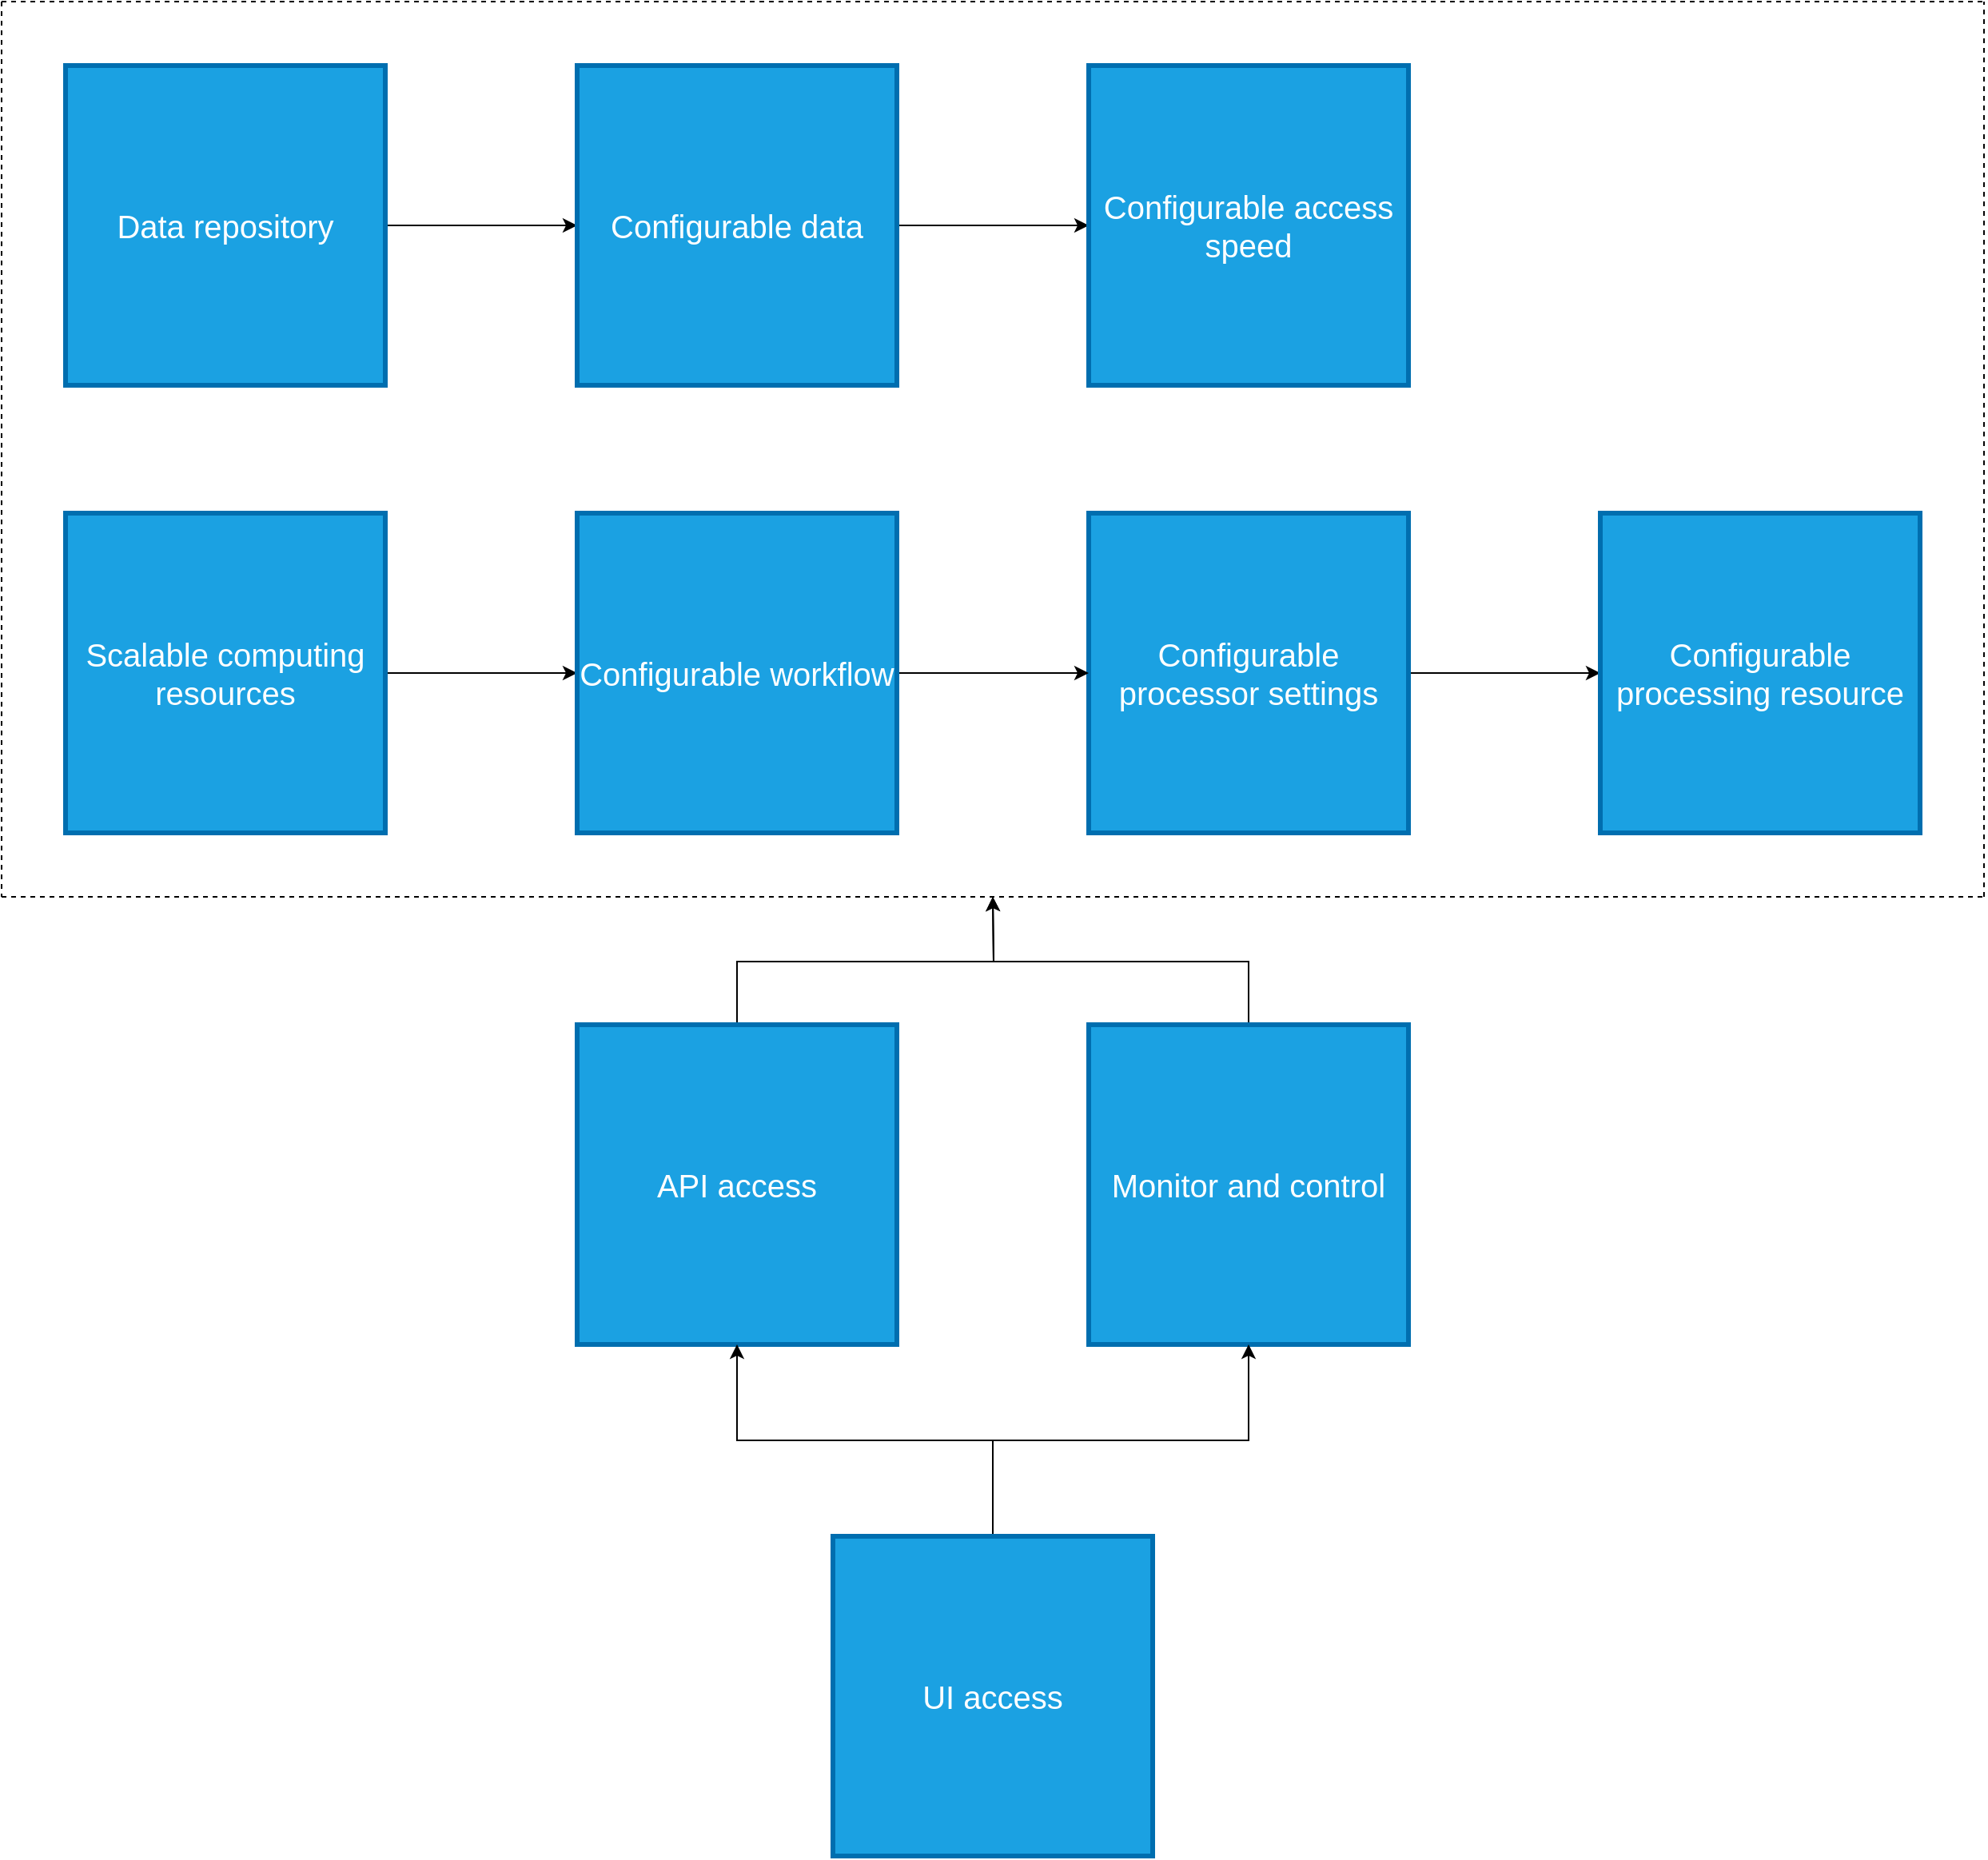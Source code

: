 <mxfile version="16.6.4" type="github">
  <diagram id="sj-XE4Cm2pRCznSdHIyn" name="Page-1">
    <mxGraphModel dx="1422" dy="765" grid="1" gridSize="10" guides="1" tooltips="1" connect="1" arrows="1" fold="1" page="1" pageScale="1" pageWidth="850" pageHeight="1100" math="0" shadow="0">
      <root>
        <mxCell id="0" />
        <mxCell id="1" parent="0" />
        <mxCell id="0lUrkf_8KJxeCbknPZTj-13" style="edgeStyle=orthogonalEdgeStyle;rounded=0;orthogonalLoop=1;jettySize=auto;html=1;exitX=1;exitY=0.5;exitDx=0;exitDy=0;entryX=0;entryY=0.5;entryDx=0;entryDy=0;fontSize=20;" edge="1" parent="1" source="0lUrkf_8KJxeCbknPZTj-1" target="0lUrkf_8KJxeCbknPZTj-2">
          <mxGeometry relative="1" as="geometry" />
        </mxCell>
        <mxCell id="0lUrkf_8KJxeCbknPZTj-1" value="&lt;font style=&quot;font-size: 20px&quot;&gt;Data repository&lt;/font&gt;" style="whiteSpace=wrap;html=1;aspect=fixed;fillColor=#1ba1e2;strokeColor=#006EAF;fontColor=#ffffff;gradientColor=none;rounded=0;perimeterSpacing=0;strokeWidth=3;" vertex="1" parent="1">
          <mxGeometry x="80" y="80" width="200" height="200" as="geometry" />
        </mxCell>
        <mxCell id="0lUrkf_8KJxeCbknPZTj-14" style="edgeStyle=orthogonalEdgeStyle;rounded=0;orthogonalLoop=1;jettySize=auto;html=1;exitX=1;exitY=0.5;exitDx=0;exitDy=0;entryX=0;entryY=0.5;entryDx=0;entryDy=0;fontSize=20;" edge="1" parent="1" source="0lUrkf_8KJxeCbknPZTj-2" target="0lUrkf_8KJxeCbknPZTj-3">
          <mxGeometry relative="1" as="geometry" />
        </mxCell>
        <mxCell id="0lUrkf_8KJxeCbknPZTj-2" value="&lt;font style=&quot;font-size: 20px&quot;&gt;Configurable data&lt;br&gt;&lt;/font&gt;" style="whiteSpace=wrap;html=1;aspect=fixed;fillColor=#1ba1e2;strokeColor=#006EAF;fontColor=#ffffff;gradientColor=none;rounded=0;perimeterSpacing=0;strokeWidth=3;" vertex="1" parent="1">
          <mxGeometry x="400" y="80" width="200" height="200" as="geometry" />
        </mxCell>
        <mxCell id="0lUrkf_8KJxeCbknPZTj-3" value="&lt;font style=&quot;font-size: 20px&quot;&gt;Configurable access speed&lt;br&gt;&lt;/font&gt;" style="whiteSpace=wrap;html=1;aspect=fixed;fillColor=#1ba1e2;strokeColor=#006EAF;fontColor=#ffffff;gradientColor=none;rounded=0;perimeterSpacing=0;strokeWidth=3;" vertex="1" parent="1">
          <mxGeometry x="720" y="80" width="200" height="200" as="geometry" />
        </mxCell>
        <mxCell id="0lUrkf_8KJxeCbknPZTj-17" style="edgeStyle=orthogonalEdgeStyle;rounded=0;orthogonalLoop=1;jettySize=auto;html=1;exitX=1;exitY=0.5;exitDx=0;exitDy=0;entryX=0;entryY=0.5;entryDx=0;entryDy=0;fontSize=20;" edge="1" parent="1" source="0lUrkf_8KJxeCbknPZTj-6" target="0lUrkf_8KJxeCbknPZTj-12">
          <mxGeometry relative="1" as="geometry" />
        </mxCell>
        <mxCell id="0lUrkf_8KJxeCbknPZTj-6" value="&lt;font style=&quot;font-size: 20px&quot;&gt;Configurable processor settings&lt;br&gt;&lt;/font&gt;" style="whiteSpace=wrap;html=1;aspect=fixed;fillColor=#1ba1e2;strokeColor=#006EAF;fontColor=#ffffff;gradientColor=none;rounded=0;perimeterSpacing=0;strokeWidth=3;" vertex="1" parent="1">
          <mxGeometry x="720" y="360" width="200" height="200" as="geometry" />
        </mxCell>
        <mxCell id="0lUrkf_8KJxeCbknPZTj-15" style="edgeStyle=orthogonalEdgeStyle;rounded=0;orthogonalLoop=1;jettySize=auto;html=1;exitX=1;exitY=0.5;exitDx=0;exitDy=0;fontSize=20;" edge="1" parent="1" source="0lUrkf_8KJxeCbknPZTj-7" target="0lUrkf_8KJxeCbknPZTj-9">
          <mxGeometry relative="1" as="geometry" />
        </mxCell>
        <mxCell id="0lUrkf_8KJxeCbknPZTj-7" value="&lt;div&gt;&lt;font style=&quot;font-size: 20px&quot;&gt;Scalable computing resources&lt;/font&gt;&lt;/div&gt;" style="whiteSpace=wrap;html=1;aspect=fixed;fillColor=#1ba1e2;strokeColor=#006EAF;fontColor=#ffffff;gradientColor=none;rounded=0;perimeterSpacing=0;strokeWidth=3;" vertex="1" parent="1">
          <mxGeometry x="80" y="360" width="200" height="200" as="geometry" />
        </mxCell>
        <mxCell id="0lUrkf_8KJxeCbknPZTj-26" style="edgeStyle=orthogonalEdgeStyle;rounded=0;orthogonalLoop=1;jettySize=auto;html=1;exitX=0.5;exitY=0;exitDx=0;exitDy=0;fontSize=20;" edge="1" parent="1" source="0lUrkf_8KJxeCbknPZTj-8">
          <mxGeometry relative="1" as="geometry">
            <mxPoint x="660" y="600" as="targetPoint" />
          </mxGeometry>
        </mxCell>
        <mxCell id="0lUrkf_8KJxeCbknPZTj-8" value="&lt;font style=&quot;font-size: 20px&quot;&gt;Monitor and control&lt;br&gt;&lt;/font&gt;" style="whiteSpace=wrap;html=1;aspect=fixed;fillColor=#1ba1e2;strokeColor=#006EAF;fontColor=#ffffff;gradientColor=none;rounded=0;perimeterSpacing=0;strokeWidth=3;" vertex="1" parent="1">
          <mxGeometry x="720" y="680" width="200" height="200" as="geometry" />
        </mxCell>
        <mxCell id="0lUrkf_8KJxeCbknPZTj-16" style="edgeStyle=orthogonalEdgeStyle;rounded=0;orthogonalLoop=1;jettySize=auto;html=1;exitX=1;exitY=0.5;exitDx=0;exitDy=0;entryX=0;entryY=0.5;entryDx=0;entryDy=0;fontSize=20;" edge="1" parent="1" source="0lUrkf_8KJxeCbknPZTj-9" target="0lUrkf_8KJxeCbknPZTj-6">
          <mxGeometry relative="1" as="geometry" />
        </mxCell>
        <mxCell id="0lUrkf_8KJxeCbknPZTj-9" value="&lt;font style=&quot;font-size: 20px&quot;&gt;Configurable workflow&lt;br&gt;&lt;/font&gt;" style="whiteSpace=wrap;html=1;aspect=fixed;fillColor=#1ba1e2;strokeColor=#006EAF;fontColor=#ffffff;gradientColor=none;rounded=0;perimeterSpacing=0;strokeWidth=3;" vertex="1" parent="1">
          <mxGeometry x="400" y="360" width="200" height="200" as="geometry" />
        </mxCell>
        <mxCell id="0lUrkf_8KJxeCbknPZTj-24" style="edgeStyle=orthogonalEdgeStyle;rounded=0;orthogonalLoop=1;jettySize=auto;html=1;exitX=0.5;exitY=0;exitDx=0;exitDy=0;fontSize=20;" edge="1" parent="1" source="0lUrkf_8KJxeCbknPZTj-10">
          <mxGeometry relative="1" as="geometry">
            <mxPoint x="660" y="600" as="targetPoint" />
          </mxGeometry>
        </mxCell>
        <mxCell id="0lUrkf_8KJxeCbknPZTj-10" value="&lt;font style=&quot;font-size: 20px&quot;&gt;API access&lt;br&gt;&lt;/font&gt;" style="whiteSpace=wrap;html=1;aspect=fixed;fillColor=#1ba1e2;strokeColor=#006EAF;fontColor=#ffffff;gradientColor=none;rounded=0;perimeterSpacing=0;strokeWidth=3;" vertex="1" parent="1">
          <mxGeometry x="400" y="680" width="200" height="200" as="geometry" />
        </mxCell>
        <mxCell id="0lUrkf_8KJxeCbknPZTj-20" style="edgeStyle=orthogonalEdgeStyle;rounded=0;orthogonalLoop=1;jettySize=auto;html=1;exitX=0.5;exitY=0;exitDx=0;exitDy=0;entryX=0.5;entryY=1;entryDx=0;entryDy=0;fontSize=20;" edge="1" parent="1" source="0lUrkf_8KJxeCbknPZTj-11" target="0lUrkf_8KJxeCbknPZTj-10">
          <mxGeometry relative="1" as="geometry" />
        </mxCell>
        <mxCell id="0lUrkf_8KJxeCbknPZTj-22" style="edgeStyle=orthogonalEdgeStyle;rounded=0;orthogonalLoop=1;jettySize=auto;html=1;exitX=0.5;exitY=0;exitDx=0;exitDy=0;fontSize=20;" edge="1" parent="1" source="0lUrkf_8KJxeCbknPZTj-11" target="0lUrkf_8KJxeCbknPZTj-8">
          <mxGeometry relative="1" as="geometry" />
        </mxCell>
        <mxCell id="0lUrkf_8KJxeCbknPZTj-11" value="&lt;font style=&quot;font-size: 20px&quot;&gt;UI access&lt;br&gt;&lt;/font&gt;" style="whiteSpace=wrap;html=1;aspect=fixed;fillColor=#1ba1e2;strokeColor=#006EAF;fontColor=#ffffff;gradientColor=none;rounded=0;perimeterSpacing=0;strokeWidth=3;" vertex="1" parent="1">
          <mxGeometry x="560" y="1000" width="200" height="200" as="geometry" />
        </mxCell>
        <mxCell id="0lUrkf_8KJxeCbknPZTj-12" value="&lt;font style=&quot;font-size: 20px&quot;&gt;Configurable processing resource&lt;br&gt;&lt;/font&gt;" style="whiteSpace=wrap;html=1;aspect=fixed;fillColor=#1ba1e2;strokeColor=#006EAF;fontColor=#ffffff;gradientColor=none;rounded=0;perimeterSpacing=0;strokeWidth=3;" vertex="1" parent="1">
          <mxGeometry x="1040" y="360" width="200" height="200" as="geometry" />
        </mxCell>
        <mxCell id="0lUrkf_8KJxeCbknPZTj-27" value="" style="endArrow=none;dashed=1;html=1;rounded=0;fontSize=20;" edge="1" parent="1">
          <mxGeometry width="50" height="50" relative="1" as="geometry">
            <mxPoint x="40" y="40" as="sourcePoint" />
            <mxPoint x="1280" y="40" as="targetPoint" />
          </mxGeometry>
        </mxCell>
        <mxCell id="0lUrkf_8KJxeCbknPZTj-28" value="" style="endArrow=none;dashed=1;html=1;rounded=0;fontSize=20;" edge="1" parent="1">
          <mxGeometry width="50" height="50" relative="1" as="geometry">
            <mxPoint x="40" y="600" as="sourcePoint" />
            <mxPoint x="1280" y="600" as="targetPoint" />
          </mxGeometry>
        </mxCell>
        <mxCell id="0lUrkf_8KJxeCbknPZTj-29" value="" style="endArrow=none;dashed=1;html=1;rounded=0;fontSize=20;" edge="1" parent="1">
          <mxGeometry width="50" height="50" relative="1" as="geometry">
            <mxPoint x="1280" y="600" as="sourcePoint" />
            <mxPoint x="1280" y="40" as="targetPoint" />
          </mxGeometry>
        </mxCell>
        <mxCell id="0lUrkf_8KJxeCbknPZTj-30" value="" style="endArrow=none;dashed=1;html=1;rounded=0;fontSize=20;" edge="1" parent="1">
          <mxGeometry width="50" height="50" relative="1" as="geometry">
            <mxPoint x="40" y="40" as="sourcePoint" />
            <mxPoint x="40" y="600" as="targetPoint" />
          </mxGeometry>
        </mxCell>
      </root>
    </mxGraphModel>
  </diagram>
</mxfile>
